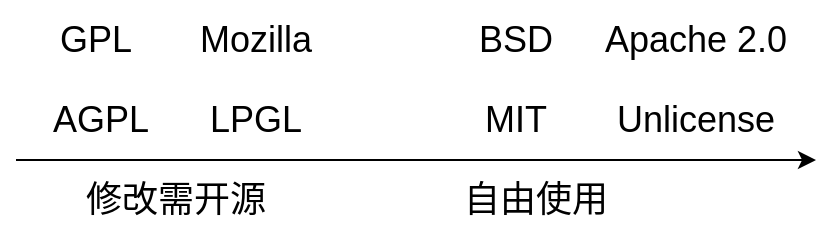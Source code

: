 <mxfile version="25.0.3">
  <diagram name="第 1 页" id="c1AczOH4Wo0mtVIsuU8N">
    <mxGraphModel dx="954" dy="546" grid="1" gridSize="10" guides="1" tooltips="1" connect="1" arrows="1" fold="1" page="1" pageScale="1" pageWidth="827" pageHeight="1169" math="0" shadow="0">
      <root>
        <mxCell id="0" />
        <mxCell id="1" parent="0" />
        <mxCell id="ocbLZPl-DguvQNcQExoJ-1" value="" style="endArrow=classic;html=1;rounded=0;fontSize=18;entryX=1;entryY=1;entryDx=0;entryDy=0;" parent="1" edge="1" target="ocbLZPl-DguvQNcQExoJ-15">
          <mxGeometry width="50" height="50" relative="1" as="geometry">
            <mxPoint x="40" y="120" as="sourcePoint" />
            <mxPoint x="360" y="120" as="targetPoint" />
          </mxGeometry>
        </mxCell>
        <mxCell id="ocbLZPl-DguvQNcQExoJ-3" value="自由使用" style="text;html=1;align=center;verticalAlign=middle;whiteSpace=wrap;rounded=0;fontSize=18;" parent="1" vertex="1">
          <mxGeometry x="260" y="120" width="80" height="40" as="geometry" />
        </mxCell>
        <mxCell id="ocbLZPl-DguvQNcQExoJ-6" value="修改需开源" style="text;html=1;align=center;verticalAlign=middle;whiteSpace=wrap;rounded=0;fontSize=18;" parent="1" vertex="1">
          <mxGeometry x="40" y="120" width="160" height="40" as="geometry" />
        </mxCell>
        <mxCell id="ocbLZPl-DguvQNcQExoJ-8" value="MIT" style="text;html=1;align=center;verticalAlign=middle;whiteSpace=wrap;rounded=0;fontSize=18;" parent="1" vertex="1">
          <mxGeometry x="260" y="80" width="60" height="40" as="geometry" />
        </mxCell>
        <mxCell id="ocbLZPl-DguvQNcQExoJ-9" value="Apache 2.0" style="text;html=1;align=center;verticalAlign=middle;whiteSpace=wrap;rounded=0;fontSize=18;" parent="1" vertex="1">
          <mxGeometry x="320" y="40" width="120" height="40" as="geometry" />
        </mxCell>
        <mxCell id="ocbLZPl-DguvQNcQExoJ-10" value="BSD" style="text;html=1;align=center;verticalAlign=middle;whiteSpace=wrap;rounded=0;fontSize=18;" parent="1" vertex="1">
          <mxGeometry x="260" y="40" width="60" height="40" as="geometry" />
        </mxCell>
        <mxCell id="ocbLZPl-DguvQNcQExoJ-11" value="&amp;nbsp;AGPL" style="text;html=1;align=center;verticalAlign=middle;whiteSpace=wrap;rounded=0;fontSize=18;" parent="1" vertex="1">
          <mxGeometry x="40" y="80" width="80" height="40" as="geometry" />
        </mxCell>
        <mxCell id="ocbLZPl-DguvQNcQExoJ-12" value="LPGL" style="text;html=1;align=center;verticalAlign=middle;whiteSpace=wrap;rounded=0;fontSize=18;" parent="1" vertex="1">
          <mxGeometry x="120" y="80" width="80" height="40" as="geometry" />
        </mxCell>
        <mxCell id="ocbLZPl-DguvQNcQExoJ-13" value="Mozilla" style="text;html=1;align=center;verticalAlign=middle;whiteSpace=wrap;rounded=0;fontSize=18;" parent="1" vertex="1">
          <mxGeometry x="120" y="40" width="80" height="40" as="geometry" />
        </mxCell>
        <mxCell id="ocbLZPl-DguvQNcQExoJ-14" value="GPL" style="text;html=1;align=center;verticalAlign=middle;whiteSpace=wrap;rounded=0;fontSize=18;" parent="1" vertex="1">
          <mxGeometry x="40" y="40" width="80" height="40" as="geometry" />
        </mxCell>
        <mxCell id="ocbLZPl-DguvQNcQExoJ-15" value="Unlicense" style="text;html=1;align=center;verticalAlign=middle;whiteSpace=wrap;rounded=0;fontSize=18;" parent="1" vertex="1">
          <mxGeometry x="320" y="80" width="120" height="40" as="geometry" />
        </mxCell>
      </root>
    </mxGraphModel>
  </diagram>
</mxfile>
